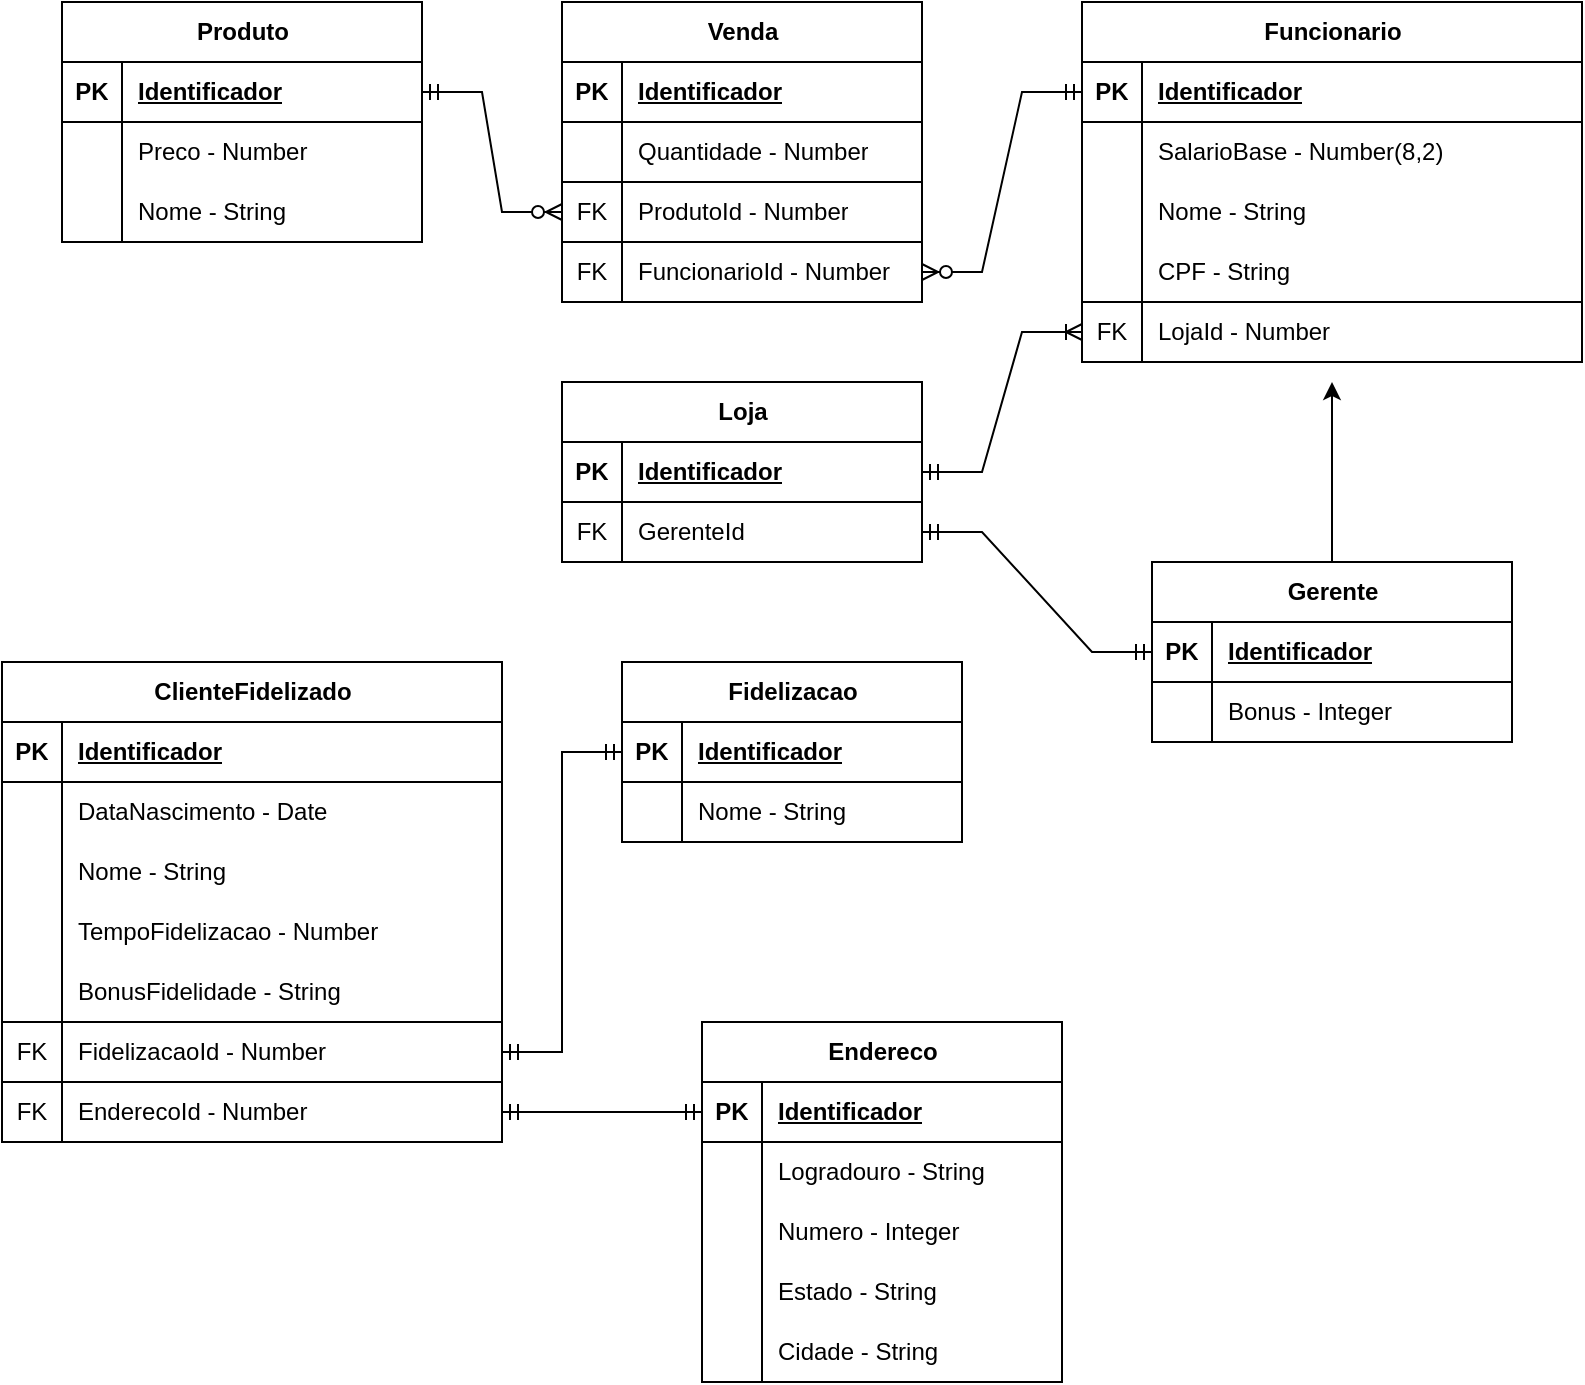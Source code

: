 <mxfile version="21.0.6" type="device"><diagram name="Page-1" id="fYE1gnI7xSVaQugN1KrR"><mxGraphModel dx="1434" dy="756" grid="1" gridSize="10" guides="1" tooltips="1" connect="1" arrows="1" fold="1" page="1" pageScale="1" pageWidth="850" pageHeight="1100" math="0" shadow="0"><root><mxCell id="0"/><mxCell id="1" parent="0"/><mxCell id="wuqIAxogHakff_HGpXwa-1" value="Produto" style="shape=table;startSize=30;container=1;collapsible=1;childLayout=tableLayout;fixedRows=1;rowLines=0;fontStyle=1;align=center;resizeLast=1;html=1;" parent="1" vertex="1"><mxGeometry x="50" y="10" width="180" height="120" as="geometry"/></mxCell><mxCell id="wuqIAxogHakff_HGpXwa-2" value="" style="shape=tableRow;horizontal=0;startSize=0;swimlaneHead=0;swimlaneBody=0;fillColor=none;collapsible=0;dropTarget=0;points=[[0,0.5],[1,0.5]];portConstraint=eastwest;top=0;left=0;right=0;bottom=1;" parent="wuqIAxogHakff_HGpXwa-1" vertex="1"><mxGeometry y="30" width="180" height="30" as="geometry"/></mxCell><mxCell id="wuqIAxogHakff_HGpXwa-3" value="PK" style="shape=partialRectangle;connectable=0;fillColor=none;top=0;left=0;bottom=0;right=0;fontStyle=1;overflow=hidden;whiteSpace=wrap;html=1;" parent="wuqIAxogHakff_HGpXwa-2" vertex="1"><mxGeometry width="30" height="30" as="geometry"><mxRectangle width="30" height="30" as="alternateBounds"/></mxGeometry></mxCell><mxCell id="wuqIAxogHakff_HGpXwa-4" value="Identificador" style="shape=partialRectangle;connectable=0;fillColor=none;top=0;left=0;bottom=0;right=0;align=left;spacingLeft=6;fontStyle=5;overflow=hidden;whiteSpace=wrap;html=1;" parent="wuqIAxogHakff_HGpXwa-2" vertex="1"><mxGeometry x="30" width="150" height="30" as="geometry"><mxRectangle width="150" height="30" as="alternateBounds"/></mxGeometry></mxCell><mxCell id="wuqIAxogHakff_HGpXwa-5" value="" style="shape=tableRow;horizontal=0;startSize=0;swimlaneHead=0;swimlaneBody=0;fillColor=none;collapsible=0;dropTarget=0;points=[[0,0.5],[1,0.5]];portConstraint=eastwest;top=0;left=0;right=0;bottom=0;" parent="wuqIAxogHakff_HGpXwa-1" vertex="1"><mxGeometry y="60" width="180" height="30" as="geometry"/></mxCell><mxCell id="wuqIAxogHakff_HGpXwa-6" value="" style="shape=partialRectangle;connectable=0;fillColor=none;top=0;left=0;bottom=0;right=0;editable=1;overflow=hidden;whiteSpace=wrap;html=1;" parent="wuqIAxogHakff_HGpXwa-5" vertex="1"><mxGeometry width="30" height="30" as="geometry"><mxRectangle width="30" height="30" as="alternateBounds"/></mxGeometry></mxCell><mxCell id="wuqIAxogHakff_HGpXwa-7" value="Preco - Number" style="shape=partialRectangle;connectable=0;fillColor=none;top=0;left=0;bottom=0;right=0;align=left;spacingLeft=6;overflow=hidden;whiteSpace=wrap;html=1;" parent="wuqIAxogHakff_HGpXwa-5" vertex="1"><mxGeometry x="30" width="150" height="30" as="geometry"><mxRectangle width="150" height="30" as="alternateBounds"/></mxGeometry></mxCell><mxCell id="wuqIAxogHakff_HGpXwa-8" value="" style="shape=tableRow;horizontal=0;startSize=0;swimlaneHead=0;swimlaneBody=0;fillColor=none;collapsible=0;dropTarget=0;points=[[0,0.5],[1,0.5]];portConstraint=eastwest;top=0;left=0;right=0;bottom=0;" parent="wuqIAxogHakff_HGpXwa-1" vertex="1"><mxGeometry y="90" width="180" height="30" as="geometry"/></mxCell><mxCell id="wuqIAxogHakff_HGpXwa-9" value="" style="shape=partialRectangle;connectable=0;fillColor=none;top=0;left=0;bottom=0;right=0;editable=1;overflow=hidden;whiteSpace=wrap;html=1;" parent="wuqIAxogHakff_HGpXwa-8" vertex="1"><mxGeometry width="30" height="30" as="geometry"><mxRectangle width="30" height="30" as="alternateBounds"/></mxGeometry></mxCell><mxCell id="wuqIAxogHakff_HGpXwa-10" value="Nome - String" style="shape=partialRectangle;connectable=0;fillColor=none;top=0;left=0;bottom=0;right=0;align=left;spacingLeft=6;overflow=hidden;whiteSpace=wrap;html=1;" parent="wuqIAxogHakff_HGpXwa-8" vertex="1"><mxGeometry x="30" width="150" height="30" as="geometry"><mxRectangle width="150" height="30" as="alternateBounds"/></mxGeometry></mxCell><mxCell id="KOiZcyOwkaGc8UHVzRIF-1" value="Funcionario" style="shape=table;startSize=30;container=1;collapsible=1;childLayout=tableLayout;fixedRows=1;rowLines=0;fontStyle=1;align=center;resizeLast=1;html=1;" parent="1" vertex="1"><mxGeometry x="560" y="10" width="250" height="180" as="geometry"/></mxCell><mxCell id="KOiZcyOwkaGc8UHVzRIF-2" value="" style="shape=tableRow;horizontal=0;startSize=0;swimlaneHead=0;swimlaneBody=0;fillColor=none;collapsible=0;dropTarget=0;points=[[0,0.5],[1,0.5]];portConstraint=eastwest;top=0;left=0;right=0;bottom=1;" parent="KOiZcyOwkaGc8UHVzRIF-1" vertex="1"><mxGeometry y="30" width="250" height="30" as="geometry"/></mxCell><mxCell id="KOiZcyOwkaGc8UHVzRIF-3" value="PK" style="shape=partialRectangle;connectable=0;fillColor=none;top=0;left=0;bottom=0;right=0;fontStyle=1;overflow=hidden;whiteSpace=wrap;html=1;" parent="KOiZcyOwkaGc8UHVzRIF-2" vertex="1"><mxGeometry width="30" height="30" as="geometry"><mxRectangle width="30" height="30" as="alternateBounds"/></mxGeometry></mxCell><mxCell id="KOiZcyOwkaGc8UHVzRIF-4" value="Identificador" style="shape=partialRectangle;connectable=0;fillColor=none;top=0;left=0;bottom=0;right=0;align=left;spacingLeft=6;fontStyle=5;overflow=hidden;whiteSpace=wrap;html=1;" parent="KOiZcyOwkaGc8UHVzRIF-2" vertex="1"><mxGeometry x="30" width="220" height="30" as="geometry"><mxRectangle width="220" height="30" as="alternateBounds"/></mxGeometry></mxCell><mxCell id="KOiZcyOwkaGc8UHVzRIF-5" value="" style="shape=tableRow;horizontal=0;startSize=0;swimlaneHead=0;swimlaneBody=0;fillColor=none;collapsible=0;dropTarget=0;points=[[0,0.5],[1,0.5]];portConstraint=eastwest;top=0;left=0;right=0;bottom=0;" parent="KOiZcyOwkaGc8UHVzRIF-1" vertex="1"><mxGeometry y="60" width="250" height="30" as="geometry"/></mxCell><mxCell id="KOiZcyOwkaGc8UHVzRIF-6" value="" style="shape=partialRectangle;connectable=0;fillColor=none;top=0;left=0;bottom=0;right=0;editable=1;overflow=hidden;whiteSpace=wrap;html=1;" parent="KOiZcyOwkaGc8UHVzRIF-5" vertex="1"><mxGeometry width="30" height="30" as="geometry"><mxRectangle width="30" height="30" as="alternateBounds"/></mxGeometry></mxCell><mxCell id="KOiZcyOwkaGc8UHVzRIF-7" value="SalarioBase - Number(8,2)" style="shape=partialRectangle;connectable=0;fillColor=none;top=0;left=0;bottom=0;right=0;align=left;spacingLeft=6;overflow=hidden;whiteSpace=wrap;html=1;" parent="KOiZcyOwkaGc8UHVzRIF-5" vertex="1"><mxGeometry x="30" width="220" height="30" as="geometry"><mxRectangle width="220" height="30" as="alternateBounds"/></mxGeometry></mxCell><mxCell id="KOiZcyOwkaGc8UHVzRIF-8" value="" style="shape=tableRow;horizontal=0;startSize=0;swimlaneHead=0;swimlaneBody=0;fillColor=none;collapsible=0;dropTarget=0;points=[[0,0.5],[1,0.5]];portConstraint=eastwest;top=0;left=0;right=0;bottom=0;" parent="KOiZcyOwkaGc8UHVzRIF-1" vertex="1"><mxGeometry y="90" width="250" height="30" as="geometry"/></mxCell><mxCell id="KOiZcyOwkaGc8UHVzRIF-9" value="" style="shape=partialRectangle;connectable=0;fillColor=none;top=0;left=0;bottom=0;right=0;editable=1;overflow=hidden;whiteSpace=wrap;html=1;" parent="KOiZcyOwkaGc8UHVzRIF-8" vertex="1"><mxGeometry width="30" height="30" as="geometry"><mxRectangle width="30" height="30" as="alternateBounds"/></mxGeometry></mxCell><mxCell id="KOiZcyOwkaGc8UHVzRIF-10" value="Nome - String" style="shape=partialRectangle;connectable=0;fillColor=none;top=0;left=0;bottom=0;right=0;align=left;spacingLeft=6;overflow=hidden;whiteSpace=wrap;html=1;" parent="KOiZcyOwkaGc8UHVzRIF-8" vertex="1"><mxGeometry x="30" width="220" height="30" as="geometry"><mxRectangle width="220" height="30" as="alternateBounds"/></mxGeometry></mxCell><mxCell id="KOiZcyOwkaGc8UHVzRIF-11" value="" style="shape=tableRow;horizontal=0;startSize=0;swimlaneHead=0;swimlaneBody=0;fillColor=none;collapsible=0;dropTarget=0;points=[[0,0.5],[1,0.5]];portConstraint=eastwest;top=0;left=0;right=0;bottom=0;" parent="KOiZcyOwkaGc8UHVzRIF-1" vertex="1"><mxGeometry y="120" width="250" height="30" as="geometry"/></mxCell><mxCell id="KOiZcyOwkaGc8UHVzRIF-12" value="" style="shape=partialRectangle;connectable=0;fillColor=none;top=0;left=0;bottom=0;right=0;editable=1;overflow=hidden;whiteSpace=wrap;html=1;" parent="KOiZcyOwkaGc8UHVzRIF-11" vertex="1"><mxGeometry width="30" height="30" as="geometry"><mxRectangle width="30" height="30" as="alternateBounds"/></mxGeometry></mxCell><mxCell id="KOiZcyOwkaGc8UHVzRIF-13" value="CPF - String" style="shape=partialRectangle;connectable=0;fillColor=none;top=0;left=0;bottom=0;right=0;align=left;spacingLeft=6;overflow=hidden;whiteSpace=wrap;html=1;" parent="KOiZcyOwkaGc8UHVzRIF-11" vertex="1"><mxGeometry x="30" width="220" height="30" as="geometry"><mxRectangle width="220" height="30" as="alternateBounds"/></mxGeometry></mxCell><mxCell id="91aqUufP4lW8qDGerXaD-58" style="shape=tableRow;horizontal=0;startSize=0;swimlaneHead=0;swimlaneBody=0;fillColor=none;collapsible=0;dropTarget=0;points=[[0,0.5],[1,0.5]];portConstraint=eastwest;top=0;left=0;right=0;bottom=0;" vertex="1" parent="KOiZcyOwkaGc8UHVzRIF-1"><mxGeometry y="150" width="250" height="30" as="geometry"/></mxCell><mxCell id="91aqUufP4lW8qDGerXaD-59" value="FK" style="shape=partialRectangle;connectable=0;fillColor=none;top=1;left=1;bottom=1;right=1;editable=1;overflow=hidden;whiteSpace=wrap;html=1;" vertex="1" parent="91aqUufP4lW8qDGerXaD-58"><mxGeometry width="30" height="30" as="geometry"><mxRectangle width="30" height="30" as="alternateBounds"/></mxGeometry></mxCell><mxCell id="91aqUufP4lW8qDGerXaD-60" value="LojaId - Number" style="shape=partialRectangle;connectable=0;fillColor=none;top=1;left=1;bottom=1;right=1;align=left;spacingLeft=6;overflow=hidden;whiteSpace=wrap;html=1;" vertex="1" parent="91aqUufP4lW8qDGerXaD-58"><mxGeometry x="30" width="220" height="30" as="geometry"><mxRectangle width="220" height="30" as="alternateBounds"/></mxGeometry></mxCell><mxCell id="KOiZcyOwkaGc8UHVzRIF-14" value="Fidelizacao" style="shape=table;startSize=30;container=1;collapsible=1;childLayout=tableLayout;fixedRows=1;rowLines=0;fontStyle=1;align=center;resizeLast=1;html=1;" parent="1" vertex="1"><mxGeometry x="330" y="340" width="170" height="90" as="geometry"/></mxCell><mxCell id="KOiZcyOwkaGc8UHVzRIF-15" value="" style="shape=tableRow;horizontal=0;startSize=0;swimlaneHead=0;swimlaneBody=0;fillColor=none;collapsible=0;dropTarget=0;points=[[0,0.5],[1,0.5]];portConstraint=eastwest;top=0;left=0;right=0;bottom=1;" parent="KOiZcyOwkaGc8UHVzRIF-14" vertex="1"><mxGeometry y="30" width="170" height="30" as="geometry"/></mxCell><mxCell id="KOiZcyOwkaGc8UHVzRIF-16" value="PK" style="shape=partialRectangle;connectable=0;fillColor=none;top=0;left=0;bottom=0;right=0;fontStyle=1;overflow=hidden;whiteSpace=wrap;html=1;" parent="KOiZcyOwkaGc8UHVzRIF-15" vertex="1"><mxGeometry width="30" height="30" as="geometry"><mxRectangle width="30" height="30" as="alternateBounds"/></mxGeometry></mxCell><mxCell id="KOiZcyOwkaGc8UHVzRIF-17" value="Identificador" style="shape=partialRectangle;connectable=0;fillColor=none;top=0;left=0;bottom=0;right=0;align=left;spacingLeft=6;fontStyle=5;overflow=hidden;whiteSpace=wrap;html=1;" parent="KOiZcyOwkaGc8UHVzRIF-15" vertex="1"><mxGeometry x="30" width="140" height="30" as="geometry"><mxRectangle width="140" height="30" as="alternateBounds"/></mxGeometry></mxCell><mxCell id="KOiZcyOwkaGc8UHVzRIF-21" value="" style="shape=tableRow;horizontal=0;startSize=0;swimlaneHead=0;swimlaneBody=0;fillColor=none;collapsible=0;dropTarget=0;points=[[0,0.5],[1,0.5]];portConstraint=eastwest;top=0;left=0;right=0;bottom=0;" parent="KOiZcyOwkaGc8UHVzRIF-14" vertex="1"><mxGeometry y="60" width="170" height="30" as="geometry"/></mxCell><mxCell id="KOiZcyOwkaGc8UHVzRIF-22" value="" style="shape=partialRectangle;connectable=0;fillColor=none;top=0;left=0;bottom=0;right=0;editable=1;overflow=hidden;whiteSpace=wrap;html=1;" parent="KOiZcyOwkaGc8UHVzRIF-21" vertex="1"><mxGeometry width="30" height="30" as="geometry"><mxRectangle width="30" height="30" as="alternateBounds"/></mxGeometry></mxCell><mxCell id="KOiZcyOwkaGc8UHVzRIF-23" value="Nome - String" style="shape=partialRectangle;connectable=0;fillColor=none;top=0;left=0;bottom=0;right=0;align=left;spacingLeft=6;overflow=hidden;whiteSpace=wrap;html=1;" parent="KOiZcyOwkaGc8UHVzRIF-21" vertex="1"><mxGeometry x="30" width="140" height="30" as="geometry"><mxRectangle width="140" height="30" as="alternateBounds"/></mxGeometry></mxCell><mxCell id="KOiZcyOwkaGc8UHVzRIF-27" value="ClienteFidelizado" style="shape=table;startSize=30;container=1;collapsible=1;childLayout=tableLayout;fixedRows=1;rowLines=0;fontStyle=1;align=center;resizeLast=1;html=1;" parent="1" vertex="1"><mxGeometry x="20" y="340" width="250" height="240" as="geometry"/></mxCell><mxCell id="KOiZcyOwkaGc8UHVzRIF-28" value="" style="shape=tableRow;horizontal=0;startSize=0;swimlaneHead=0;swimlaneBody=0;fillColor=none;collapsible=0;dropTarget=0;points=[[0,0.5],[1,0.5]];portConstraint=eastwest;top=0;left=0;right=0;bottom=1;" parent="KOiZcyOwkaGc8UHVzRIF-27" vertex="1"><mxGeometry y="30" width="250" height="30" as="geometry"/></mxCell><mxCell id="KOiZcyOwkaGc8UHVzRIF-29" value="PK" style="shape=partialRectangle;connectable=0;fillColor=none;top=0;left=0;bottom=0;right=0;fontStyle=1;overflow=hidden;whiteSpace=wrap;html=1;" parent="KOiZcyOwkaGc8UHVzRIF-28" vertex="1"><mxGeometry width="30" height="30" as="geometry"><mxRectangle width="30" height="30" as="alternateBounds"/></mxGeometry></mxCell><mxCell id="KOiZcyOwkaGc8UHVzRIF-30" value="Identificador" style="shape=partialRectangle;connectable=0;fillColor=none;top=0;left=0;bottom=0;right=0;align=left;spacingLeft=6;fontStyle=5;overflow=hidden;whiteSpace=wrap;html=1;" parent="KOiZcyOwkaGc8UHVzRIF-28" vertex="1"><mxGeometry x="30" width="220" height="30" as="geometry"><mxRectangle width="220" height="30" as="alternateBounds"/></mxGeometry></mxCell><mxCell id="KOiZcyOwkaGc8UHVzRIF-31" value="" style="shape=tableRow;horizontal=0;startSize=0;swimlaneHead=0;swimlaneBody=0;fillColor=none;collapsible=0;dropTarget=0;points=[[0,0.5],[1,0.5]];portConstraint=eastwest;top=0;left=0;right=0;bottom=0;" parent="KOiZcyOwkaGc8UHVzRIF-27" vertex="1"><mxGeometry y="60" width="250" height="30" as="geometry"/></mxCell><mxCell id="KOiZcyOwkaGc8UHVzRIF-32" value="" style="shape=partialRectangle;connectable=0;fillColor=none;top=0;left=0;bottom=0;right=0;editable=1;overflow=hidden;whiteSpace=wrap;html=1;" parent="KOiZcyOwkaGc8UHVzRIF-31" vertex="1"><mxGeometry width="30" height="30" as="geometry"><mxRectangle width="30" height="30" as="alternateBounds"/></mxGeometry></mxCell><mxCell id="KOiZcyOwkaGc8UHVzRIF-33" value="DataNascimento - Date" style="shape=partialRectangle;connectable=0;fillColor=none;top=0;left=0;bottom=0;right=0;align=left;spacingLeft=6;overflow=hidden;whiteSpace=wrap;html=1;" parent="KOiZcyOwkaGc8UHVzRIF-31" vertex="1"><mxGeometry x="30" width="220" height="30" as="geometry"><mxRectangle width="220" height="30" as="alternateBounds"/></mxGeometry></mxCell><mxCell id="KOiZcyOwkaGc8UHVzRIF-34" value="" style="shape=tableRow;horizontal=0;startSize=0;swimlaneHead=0;swimlaneBody=0;fillColor=none;collapsible=0;dropTarget=0;points=[[0,0.5],[1,0.5]];portConstraint=eastwest;top=0;left=0;right=0;bottom=0;" parent="KOiZcyOwkaGc8UHVzRIF-27" vertex="1"><mxGeometry y="90" width="250" height="30" as="geometry"/></mxCell><mxCell id="KOiZcyOwkaGc8UHVzRIF-35" value="" style="shape=partialRectangle;connectable=0;fillColor=none;top=0;left=0;bottom=0;right=0;editable=1;overflow=hidden;whiteSpace=wrap;html=1;" parent="KOiZcyOwkaGc8UHVzRIF-34" vertex="1"><mxGeometry width="30" height="30" as="geometry"><mxRectangle width="30" height="30" as="alternateBounds"/></mxGeometry></mxCell><mxCell id="KOiZcyOwkaGc8UHVzRIF-36" value="Nome - String" style="shape=partialRectangle;connectable=0;fillColor=none;top=0;left=0;bottom=0;right=0;align=left;spacingLeft=6;overflow=hidden;whiteSpace=wrap;html=1;" parent="KOiZcyOwkaGc8UHVzRIF-34" vertex="1"><mxGeometry x="30" width="220" height="30" as="geometry"><mxRectangle width="220" height="30" as="alternateBounds"/></mxGeometry></mxCell><mxCell id="KOiZcyOwkaGc8UHVzRIF-37" value="" style="shape=tableRow;horizontal=0;startSize=0;swimlaneHead=0;swimlaneBody=0;fillColor=none;collapsible=0;dropTarget=0;points=[[0,0.5],[1,0.5]];portConstraint=eastwest;top=0;left=0;right=0;bottom=0;" parent="KOiZcyOwkaGc8UHVzRIF-27" vertex="1"><mxGeometry y="120" width="250" height="30" as="geometry"/></mxCell><mxCell id="KOiZcyOwkaGc8UHVzRIF-38" value="" style="shape=partialRectangle;connectable=0;fillColor=none;top=0;left=0;bottom=0;right=0;editable=1;overflow=hidden;whiteSpace=wrap;html=1;" parent="KOiZcyOwkaGc8UHVzRIF-37" vertex="1"><mxGeometry width="30" height="30" as="geometry"><mxRectangle width="30" height="30" as="alternateBounds"/></mxGeometry></mxCell><mxCell id="KOiZcyOwkaGc8UHVzRIF-39" value="TempoFidelizacao - Number" style="shape=partialRectangle;connectable=0;fillColor=none;top=0;left=0;bottom=0;right=0;align=left;spacingLeft=6;overflow=hidden;whiteSpace=wrap;html=1;" parent="KOiZcyOwkaGc8UHVzRIF-37" vertex="1"><mxGeometry x="30" width="220" height="30" as="geometry"><mxRectangle width="220" height="30" as="alternateBounds"/></mxGeometry></mxCell><mxCell id="KOiZcyOwkaGc8UHVzRIF-63" style="shape=tableRow;horizontal=0;startSize=0;swimlaneHead=0;swimlaneBody=0;fillColor=none;collapsible=0;dropTarget=0;points=[[0,0.5],[1,0.5]];portConstraint=eastwest;top=0;left=0;right=0;bottom=0;" parent="KOiZcyOwkaGc8UHVzRIF-27" vertex="1"><mxGeometry y="150" width="250" height="30" as="geometry"/></mxCell><mxCell id="KOiZcyOwkaGc8UHVzRIF-64" style="shape=partialRectangle;connectable=0;fillColor=none;top=0;left=0;bottom=0;right=0;editable=1;overflow=hidden;whiteSpace=wrap;html=1;" parent="KOiZcyOwkaGc8UHVzRIF-63" vertex="1"><mxGeometry width="30" height="30" as="geometry"><mxRectangle width="30" height="30" as="alternateBounds"/></mxGeometry></mxCell><mxCell id="KOiZcyOwkaGc8UHVzRIF-65" value="BonusFidelidade - String" style="shape=partialRectangle;connectable=0;fillColor=none;top=0;left=0;bottom=0;right=0;align=left;spacingLeft=6;overflow=hidden;whiteSpace=wrap;html=1;" parent="KOiZcyOwkaGc8UHVzRIF-63" vertex="1"><mxGeometry x="30" width="220" height="30" as="geometry"><mxRectangle width="220" height="30" as="alternateBounds"/></mxGeometry></mxCell><mxCell id="KOiZcyOwkaGc8UHVzRIF-66" style="shape=tableRow;horizontal=0;startSize=0;swimlaneHead=0;swimlaneBody=0;fillColor=none;collapsible=0;dropTarget=0;points=[[0,0.5],[1,0.5]];portConstraint=eastwest;top=0;left=0;right=0;bottom=0;" parent="KOiZcyOwkaGc8UHVzRIF-27" vertex="1"><mxGeometry y="180" width="250" height="30" as="geometry"/></mxCell><mxCell id="KOiZcyOwkaGc8UHVzRIF-67" value="FK" style="shape=partialRectangle;connectable=0;fillColor=none;top=1;left=1;bottom=1;right=1;editable=1;overflow=hidden;whiteSpace=wrap;html=1;strokeColor=default;colspan=1;" parent="KOiZcyOwkaGc8UHVzRIF-66" vertex="1"><mxGeometry width="30" height="30" as="geometry"><mxRectangle width="30" height="30" as="alternateBounds"/></mxGeometry></mxCell><mxCell id="KOiZcyOwkaGc8UHVzRIF-68" value="FidelizacaoId - Number" style="shape=partialRectangle;connectable=0;fillColor=none;top=1;left=1;bottom=1;right=1;align=left;spacingLeft=6;overflow=hidden;whiteSpace=wrap;html=1;" parent="KOiZcyOwkaGc8UHVzRIF-66" vertex="1"><mxGeometry x="30" width="220" height="30" as="geometry"><mxRectangle width="220" height="30" as="alternateBounds"/></mxGeometry></mxCell><mxCell id="91aqUufP4lW8qDGerXaD-17" style="shape=tableRow;horizontal=0;startSize=0;swimlaneHead=0;swimlaneBody=0;fillColor=none;collapsible=0;dropTarget=0;points=[[0,0.5],[1,0.5]];portConstraint=eastwest;top=0;left=0;right=0;bottom=0;" vertex="1" parent="KOiZcyOwkaGc8UHVzRIF-27"><mxGeometry y="210" width="250" height="30" as="geometry"/></mxCell><mxCell id="91aqUufP4lW8qDGerXaD-18" value="FK" style="shape=partialRectangle;connectable=0;fillColor=none;top=1;left=1;bottom=1;right=1;editable=1;overflow=hidden;whiteSpace=wrap;html=1;strokeColor=default;" vertex="1" parent="91aqUufP4lW8qDGerXaD-17"><mxGeometry width="30" height="30" as="geometry"><mxRectangle width="30" height="30" as="alternateBounds"/></mxGeometry></mxCell><mxCell id="91aqUufP4lW8qDGerXaD-19" value="EnderecoId - Number" style="shape=partialRectangle;connectable=0;fillColor=none;top=1;left=1;bottom=1;right=1;align=left;spacingLeft=6;overflow=hidden;whiteSpace=wrap;html=1;" vertex="1" parent="91aqUufP4lW8qDGerXaD-17"><mxGeometry x="30" width="220" height="30" as="geometry"><mxRectangle width="220" height="30" as="alternateBounds"/></mxGeometry></mxCell><mxCell id="KOiZcyOwkaGc8UHVzRIF-69" value="Venda" style="shape=table;startSize=30;container=1;collapsible=1;childLayout=tableLayout;fixedRows=1;rowLines=0;fontStyle=1;align=center;resizeLast=1;html=1;" parent="1" vertex="1"><mxGeometry x="300" y="10" width="180" height="150" as="geometry"/></mxCell><mxCell id="KOiZcyOwkaGc8UHVzRIF-70" value="" style="shape=tableRow;horizontal=0;startSize=0;swimlaneHead=0;swimlaneBody=0;fillColor=none;collapsible=0;dropTarget=0;points=[[0,0.5],[1,0.5]];portConstraint=eastwest;top=0;left=0;right=0;bottom=1;" parent="KOiZcyOwkaGc8UHVzRIF-69" vertex="1"><mxGeometry y="30" width="180" height="30" as="geometry"/></mxCell><mxCell id="KOiZcyOwkaGc8UHVzRIF-71" value="PK" style="shape=partialRectangle;connectable=0;fillColor=none;top=0;left=0;bottom=0;right=0;fontStyle=1;overflow=hidden;whiteSpace=wrap;html=1;" parent="KOiZcyOwkaGc8UHVzRIF-70" vertex="1"><mxGeometry width="30" height="30" as="geometry"><mxRectangle width="30" height="30" as="alternateBounds"/></mxGeometry></mxCell><mxCell id="KOiZcyOwkaGc8UHVzRIF-72" value="Identificador" style="shape=partialRectangle;connectable=0;fillColor=none;top=0;left=0;bottom=0;right=0;align=left;spacingLeft=6;fontStyle=5;overflow=hidden;whiteSpace=wrap;html=1;" parent="KOiZcyOwkaGc8UHVzRIF-70" vertex="1"><mxGeometry x="30" width="150" height="30" as="geometry"><mxRectangle width="150" height="30" as="alternateBounds"/></mxGeometry></mxCell><mxCell id="KOiZcyOwkaGc8UHVzRIF-73" value="" style="shape=tableRow;horizontal=0;startSize=0;swimlaneHead=0;swimlaneBody=0;fillColor=none;collapsible=0;dropTarget=0;points=[[0,0.5],[1,0.5]];portConstraint=eastwest;top=0;left=0;right=0;bottom=0;" parent="KOiZcyOwkaGc8UHVzRIF-69" vertex="1"><mxGeometry y="60" width="180" height="30" as="geometry"/></mxCell><mxCell id="KOiZcyOwkaGc8UHVzRIF-74" value="" style="shape=partialRectangle;connectable=0;fillColor=none;top=0;left=0;bottom=0;right=0;editable=1;overflow=hidden;whiteSpace=wrap;html=1;" parent="KOiZcyOwkaGc8UHVzRIF-73" vertex="1"><mxGeometry width="30" height="30" as="geometry"><mxRectangle width="30" height="30" as="alternateBounds"/></mxGeometry></mxCell><mxCell id="KOiZcyOwkaGc8UHVzRIF-75" value="Quantidade - Number" style="shape=partialRectangle;connectable=0;fillColor=none;top=0;left=0;bottom=0;right=0;align=left;spacingLeft=6;overflow=hidden;whiteSpace=wrap;html=1;" parent="KOiZcyOwkaGc8UHVzRIF-73" vertex="1"><mxGeometry x="30" width="150" height="30" as="geometry"><mxRectangle width="150" height="30" as="alternateBounds"/></mxGeometry></mxCell><mxCell id="KOiZcyOwkaGc8UHVzRIF-79" value="" style="shape=tableRow;horizontal=0;startSize=0;swimlaneHead=0;swimlaneBody=0;fillColor=none;collapsible=0;dropTarget=0;points=[[0,0.5],[1,0.5]];portConstraint=eastwest;top=0;left=0;right=0;bottom=0;" parent="KOiZcyOwkaGc8UHVzRIF-69" vertex="1"><mxGeometry y="90" width="180" height="30" as="geometry"/></mxCell><mxCell id="KOiZcyOwkaGc8UHVzRIF-80" value="FK" style="shape=partialRectangle;connectable=0;fillColor=none;top=1;left=1;bottom=1;right=1;editable=1;overflow=hidden;whiteSpace=wrap;html=1;" parent="KOiZcyOwkaGc8UHVzRIF-79" vertex="1"><mxGeometry width="30" height="30" as="geometry"><mxRectangle width="30" height="30" as="alternateBounds"/></mxGeometry></mxCell><mxCell id="KOiZcyOwkaGc8UHVzRIF-81" value="ProdutoId - Number" style="shape=partialRectangle;connectable=0;fillColor=none;top=1;left=0;bottom=1;right=1;align=left;spacingLeft=6;overflow=hidden;whiteSpace=wrap;html=1;" parent="KOiZcyOwkaGc8UHVzRIF-79" vertex="1"><mxGeometry x="30" width="150" height="30" as="geometry"><mxRectangle width="150" height="30" as="alternateBounds"/></mxGeometry></mxCell><mxCell id="KOiZcyOwkaGc8UHVzRIF-76" value="" style="shape=tableRow;horizontal=0;startSize=0;swimlaneHead=0;swimlaneBody=0;fillColor=none;collapsible=0;dropTarget=0;points=[[0,0.5],[1,0.5]];portConstraint=eastwest;top=0;left=0;right=0;bottom=0;" parent="KOiZcyOwkaGc8UHVzRIF-69" vertex="1"><mxGeometry y="120" width="180" height="30" as="geometry"/></mxCell><mxCell id="KOiZcyOwkaGc8UHVzRIF-77" value="FK" style="shape=partialRectangle;connectable=0;fillColor=none;top=1;left=1;bottom=1;right=1;editable=1;overflow=hidden;whiteSpace=wrap;html=1;" parent="KOiZcyOwkaGc8UHVzRIF-76" vertex="1"><mxGeometry width="30" height="30" as="geometry"><mxRectangle width="30" height="30" as="alternateBounds"/></mxGeometry></mxCell><mxCell id="KOiZcyOwkaGc8UHVzRIF-78" value="FuncionarioId - Number" style="shape=partialRectangle;connectable=0;fillColor=none;top=1;left=0;bottom=1;right=1;align=left;spacingLeft=6;overflow=hidden;whiteSpace=wrap;html=1;" parent="KOiZcyOwkaGc8UHVzRIF-76" vertex="1"><mxGeometry x="30" width="150" height="30" as="geometry"><mxRectangle width="150" height="30" as="alternateBounds"/></mxGeometry></mxCell><mxCell id="91aqUufP4lW8qDGerXaD-1" value="Endereco" style="shape=table;startSize=30;container=1;collapsible=1;childLayout=tableLayout;fixedRows=1;rowLines=0;fontStyle=1;align=center;resizeLast=1;html=1;" vertex="1" parent="1"><mxGeometry x="370" y="520" width="180" height="180" as="geometry"/></mxCell><mxCell id="91aqUufP4lW8qDGerXaD-2" value="" style="shape=tableRow;horizontal=0;startSize=0;swimlaneHead=0;swimlaneBody=0;fillColor=none;collapsible=0;dropTarget=0;points=[[0,0.5],[1,0.5]];portConstraint=eastwest;top=0;left=0;right=0;bottom=1;" vertex="1" parent="91aqUufP4lW8qDGerXaD-1"><mxGeometry y="30" width="180" height="30" as="geometry"/></mxCell><mxCell id="91aqUufP4lW8qDGerXaD-3" value="PK" style="shape=partialRectangle;connectable=0;fillColor=none;top=0;left=0;bottom=0;right=0;fontStyle=1;overflow=hidden;whiteSpace=wrap;html=1;" vertex="1" parent="91aqUufP4lW8qDGerXaD-2"><mxGeometry width="30" height="30" as="geometry"><mxRectangle width="30" height="30" as="alternateBounds"/></mxGeometry></mxCell><mxCell id="91aqUufP4lW8qDGerXaD-4" value="Identificador" style="shape=partialRectangle;connectable=0;fillColor=none;top=0;left=0;bottom=0;right=0;align=left;spacingLeft=6;fontStyle=5;overflow=hidden;whiteSpace=wrap;html=1;" vertex="1" parent="91aqUufP4lW8qDGerXaD-2"><mxGeometry x="30" width="150" height="30" as="geometry"><mxRectangle width="150" height="30" as="alternateBounds"/></mxGeometry></mxCell><mxCell id="91aqUufP4lW8qDGerXaD-5" value="" style="shape=tableRow;horizontal=0;startSize=0;swimlaneHead=0;swimlaneBody=0;fillColor=none;collapsible=0;dropTarget=0;points=[[0,0.5],[1,0.5]];portConstraint=eastwest;top=0;left=0;right=0;bottom=0;" vertex="1" parent="91aqUufP4lW8qDGerXaD-1"><mxGeometry y="60" width="180" height="30" as="geometry"/></mxCell><mxCell id="91aqUufP4lW8qDGerXaD-6" value="" style="shape=partialRectangle;connectable=0;fillColor=none;top=0;left=0;bottom=0;right=0;editable=1;overflow=hidden;whiteSpace=wrap;html=1;" vertex="1" parent="91aqUufP4lW8qDGerXaD-5"><mxGeometry width="30" height="30" as="geometry"><mxRectangle width="30" height="30" as="alternateBounds"/></mxGeometry></mxCell><mxCell id="91aqUufP4lW8qDGerXaD-7" value="Logradouro - String" style="shape=partialRectangle;connectable=0;fillColor=none;top=0;left=0;bottom=0;right=0;align=left;spacingLeft=6;overflow=hidden;whiteSpace=wrap;html=1;" vertex="1" parent="91aqUufP4lW8qDGerXaD-5"><mxGeometry x="30" width="150" height="30" as="geometry"><mxRectangle width="150" height="30" as="alternateBounds"/></mxGeometry></mxCell><mxCell id="91aqUufP4lW8qDGerXaD-8" value="" style="shape=tableRow;horizontal=0;startSize=0;swimlaneHead=0;swimlaneBody=0;fillColor=none;collapsible=0;dropTarget=0;points=[[0,0.5],[1,0.5]];portConstraint=eastwest;top=0;left=0;right=0;bottom=0;" vertex="1" parent="91aqUufP4lW8qDGerXaD-1"><mxGeometry y="90" width="180" height="30" as="geometry"/></mxCell><mxCell id="91aqUufP4lW8qDGerXaD-9" value="" style="shape=partialRectangle;connectable=0;fillColor=none;top=0;left=0;bottom=0;right=0;editable=1;overflow=hidden;whiteSpace=wrap;html=1;" vertex="1" parent="91aqUufP4lW8qDGerXaD-8"><mxGeometry width="30" height="30" as="geometry"><mxRectangle width="30" height="30" as="alternateBounds"/></mxGeometry></mxCell><mxCell id="91aqUufP4lW8qDGerXaD-10" value="Numero - Integer" style="shape=partialRectangle;connectable=0;fillColor=none;top=0;left=0;bottom=0;right=0;align=left;spacingLeft=6;overflow=hidden;whiteSpace=wrap;html=1;" vertex="1" parent="91aqUufP4lW8qDGerXaD-8"><mxGeometry x="30" width="150" height="30" as="geometry"><mxRectangle width="150" height="30" as="alternateBounds"/></mxGeometry></mxCell><mxCell id="91aqUufP4lW8qDGerXaD-11" value="" style="shape=tableRow;horizontal=0;startSize=0;swimlaneHead=0;swimlaneBody=0;fillColor=none;collapsible=0;dropTarget=0;points=[[0,0.5],[1,0.5]];portConstraint=eastwest;top=0;left=0;right=0;bottom=0;" vertex="1" parent="91aqUufP4lW8qDGerXaD-1"><mxGeometry y="120" width="180" height="30" as="geometry"/></mxCell><mxCell id="91aqUufP4lW8qDGerXaD-12" value="" style="shape=partialRectangle;connectable=0;fillColor=none;top=0;left=0;bottom=0;right=0;editable=1;overflow=hidden;whiteSpace=wrap;html=1;" vertex="1" parent="91aqUufP4lW8qDGerXaD-11"><mxGeometry width="30" height="30" as="geometry"><mxRectangle width="30" height="30" as="alternateBounds"/></mxGeometry></mxCell><mxCell id="91aqUufP4lW8qDGerXaD-13" value="Estado - String" style="shape=partialRectangle;connectable=0;fillColor=none;top=0;left=0;bottom=0;right=0;align=left;spacingLeft=6;overflow=hidden;whiteSpace=wrap;html=1;" vertex="1" parent="91aqUufP4lW8qDGerXaD-11"><mxGeometry x="30" width="150" height="30" as="geometry"><mxRectangle width="150" height="30" as="alternateBounds"/></mxGeometry></mxCell><mxCell id="91aqUufP4lW8qDGerXaD-14" style="shape=tableRow;horizontal=0;startSize=0;swimlaneHead=0;swimlaneBody=0;fillColor=none;collapsible=0;dropTarget=0;points=[[0,0.5],[1,0.5]];portConstraint=eastwest;top=0;left=0;right=0;bottom=0;" vertex="1" parent="91aqUufP4lW8qDGerXaD-1"><mxGeometry y="150" width="180" height="30" as="geometry"/></mxCell><mxCell id="91aqUufP4lW8qDGerXaD-15" style="shape=partialRectangle;connectable=0;fillColor=none;top=0;left=0;bottom=0;right=0;editable=1;overflow=hidden;whiteSpace=wrap;html=1;" vertex="1" parent="91aqUufP4lW8qDGerXaD-14"><mxGeometry width="30" height="30" as="geometry"><mxRectangle width="30" height="30" as="alternateBounds"/></mxGeometry></mxCell><mxCell id="91aqUufP4lW8qDGerXaD-16" value="Cidade - String" style="shape=partialRectangle;connectable=0;fillColor=none;top=0;left=0;bottom=0;right=0;align=left;spacingLeft=6;overflow=hidden;whiteSpace=wrap;html=1;" vertex="1" parent="91aqUufP4lW8qDGerXaD-14"><mxGeometry x="30" width="150" height="30" as="geometry"><mxRectangle width="150" height="30" as="alternateBounds"/></mxGeometry></mxCell><mxCell id="91aqUufP4lW8qDGerXaD-27" value="" style="edgeStyle=entityRelationEdgeStyle;fontSize=12;html=1;endArrow=ERmandOne;startArrow=ERmandOne;rounded=0;entryX=1;entryY=0.5;entryDx=0;entryDy=0;exitX=0;exitY=0.5;exitDx=0;exitDy=0;" edge="1" parent="1" source="91aqUufP4lW8qDGerXaD-2" target="91aqUufP4lW8qDGerXaD-17"><mxGeometry width="100" height="100" relative="1" as="geometry"><mxPoint x="380" y="320" as="sourcePoint"/><mxPoint x="480" y="220" as="targetPoint"/></mxGeometry></mxCell><mxCell id="91aqUufP4lW8qDGerXaD-28" value="" style="edgeStyle=entityRelationEdgeStyle;fontSize=12;html=1;endArrow=ERmandOne;startArrow=ERmandOne;rounded=0;exitX=0;exitY=0.5;exitDx=0;exitDy=0;entryX=1;entryY=0.5;entryDx=0;entryDy=0;" edge="1" parent="1" source="KOiZcyOwkaGc8UHVzRIF-15" target="KOiZcyOwkaGc8UHVzRIF-66"><mxGeometry width="100" height="100" relative="1" as="geometry"><mxPoint x="500" y="360" as="sourcePoint"/><mxPoint x="560" y="220" as="targetPoint"/></mxGeometry></mxCell><mxCell id="91aqUufP4lW8qDGerXaD-31" value="Loja" style="shape=table;startSize=30;container=1;collapsible=1;childLayout=tableLayout;fixedRows=1;rowLines=0;fontStyle=1;align=center;resizeLast=1;html=1;" vertex="1" parent="1"><mxGeometry x="300" y="200" width="180" height="90" as="geometry"/></mxCell><mxCell id="91aqUufP4lW8qDGerXaD-32" value="" style="shape=tableRow;horizontal=0;startSize=0;swimlaneHead=0;swimlaneBody=0;fillColor=none;collapsible=0;dropTarget=0;points=[[0,0.5],[1,0.5]];portConstraint=eastwest;top=0;left=0;right=0;bottom=1;" vertex="1" parent="91aqUufP4lW8qDGerXaD-31"><mxGeometry y="30" width="180" height="30" as="geometry"/></mxCell><mxCell id="91aqUufP4lW8qDGerXaD-33" value="PK" style="shape=partialRectangle;connectable=0;fillColor=none;top=0;left=0;bottom=0;right=0;fontStyle=1;overflow=hidden;whiteSpace=wrap;html=1;" vertex="1" parent="91aqUufP4lW8qDGerXaD-32"><mxGeometry width="30" height="30" as="geometry"><mxRectangle width="30" height="30" as="alternateBounds"/></mxGeometry></mxCell><mxCell id="91aqUufP4lW8qDGerXaD-34" value="Identificador" style="shape=partialRectangle;connectable=0;fillColor=none;top=0;left=0;bottom=0;right=0;align=left;spacingLeft=6;fontStyle=5;overflow=hidden;whiteSpace=wrap;html=1;" vertex="1" parent="91aqUufP4lW8qDGerXaD-32"><mxGeometry x="30" width="150" height="30" as="geometry"><mxRectangle width="150" height="30" as="alternateBounds"/></mxGeometry></mxCell><mxCell id="91aqUufP4lW8qDGerXaD-35" value="" style="shape=tableRow;horizontal=0;startSize=0;swimlaneHead=0;swimlaneBody=0;fillColor=none;collapsible=0;dropTarget=0;points=[[0,0.5],[1,0.5]];portConstraint=eastwest;top=0;left=0;right=0;bottom=0;" vertex="1" parent="91aqUufP4lW8qDGerXaD-31"><mxGeometry y="60" width="180" height="30" as="geometry"/></mxCell><mxCell id="91aqUufP4lW8qDGerXaD-36" value="FK" style="shape=partialRectangle;connectable=0;fillColor=none;top=1;left=1;bottom=1;right=1;editable=1;overflow=hidden;whiteSpace=wrap;html=1;" vertex="1" parent="91aqUufP4lW8qDGerXaD-35"><mxGeometry width="30" height="30" as="geometry"><mxRectangle width="30" height="30" as="alternateBounds"/></mxGeometry></mxCell><mxCell id="91aqUufP4lW8qDGerXaD-37" value="GerenteId" style="shape=partialRectangle;connectable=0;fillColor=none;top=1;left=1;bottom=1;right=1;align=left;spacingLeft=6;overflow=hidden;whiteSpace=wrap;html=1;" vertex="1" parent="91aqUufP4lW8qDGerXaD-35"><mxGeometry x="30" width="150" height="30" as="geometry"><mxRectangle width="150" height="30" as="alternateBounds"/></mxGeometry></mxCell><mxCell id="91aqUufP4lW8qDGerXaD-67" style="edgeStyle=orthogonalEdgeStyle;rounded=0;orthogonalLoop=1;jettySize=auto;html=1;" edge="1" parent="1" source="91aqUufP4lW8qDGerXaD-44"><mxGeometry relative="1" as="geometry"><mxPoint x="685" y="200" as="targetPoint"/></mxGeometry></mxCell><mxCell id="91aqUufP4lW8qDGerXaD-44" value="Gerente" style="shape=table;startSize=30;container=1;collapsible=1;childLayout=tableLayout;fixedRows=1;rowLines=0;fontStyle=1;align=center;resizeLast=1;html=1;" vertex="1" parent="1"><mxGeometry x="595" y="290" width="180" height="90" as="geometry"/></mxCell><mxCell id="91aqUufP4lW8qDGerXaD-45" value="" style="shape=tableRow;horizontal=0;startSize=0;swimlaneHead=0;swimlaneBody=0;fillColor=none;collapsible=0;dropTarget=0;points=[[0,0.5],[1,0.5]];portConstraint=eastwest;top=0;left=0;right=0;bottom=1;" vertex="1" parent="91aqUufP4lW8qDGerXaD-44"><mxGeometry y="30" width="180" height="30" as="geometry"/></mxCell><mxCell id="91aqUufP4lW8qDGerXaD-46" value="PK" style="shape=partialRectangle;connectable=0;fillColor=none;top=0;left=0;bottom=0;right=0;fontStyle=1;overflow=hidden;whiteSpace=wrap;html=1;" vertex="1" parent="91aqUufP4lW8qDGerXaD-45"><mxGeometry width="30" height="30" as="geometry"><mxRectangle width="30" height="30" as="alternateBounds"/></mxGeometry></mxCell><mxCell id="91aqUufP4lW8qDGerXaD-47" value="Identificador" style="shape=partialRectangle;connectable=0;fillColor=none;top=0;left=0;bottom=0;right=0;align=left;spacingLeft=6;fontStyle=5;overflow=hidden;whiteSpace=wrap;html=1;" vertex="1" parent="91aqUufP4lW8qDGerXaD-45"><mxGeometry x="30" width="150" height="30" as="geometry"><mxRectangle width="150" height="30" as="alternateBounds"/></mxGeometry></mxCell><mxCell id="91aqUufP4lW8qDGerXaD-48" value="" style="shape=tableRow;horizontal=0;startSize=0;swimlaneHead=0;swimlaneBody=0;fillColor=none;collapsible=0;dropTarget=0;points=[[0,0.5],[1,0.5]];portConstraint=eastwest;top=0;left=0;right=0;bottom=0;" vertex="1" parent="91aqUufP4lW8qDGerXaD-44"><mxGeometry y="60" width="180" height="30" as="geometry"/></mxCell><mxCell id="91aqUufP4lW8qDGerXaD-49" value="" style="shape=partialRectangle;connectable=0;fillColor=none;top=0;left=0;bottom=0;right=0;editable=1;overflow=hidden;whiteSpace=wrap;html=1;" vertex="1" parent="91aqUufP4lW8qDGerXaD-48"><mxGeometry width="30" height="30" as="geometry"><mxRectangle width="30" height="30" as="alternateBounds"/></mxGeometry></mxCell><mxCell id="91aqUufP4lW8qDGerXaD-50" value="Bonus - Integer" style="shape=partialRectangle;connectable=0;fillColor=none;top=0;left=0;bottom=0;right=0;align=left;spacingLeft=6;overflow=hidden;whiteSpace=wrap;html=1;" vertex="1" parent="91aqUufP4lW8qDGerXaD-48"><mxGeometry x="30" width="150" height="30" as="geometry"><mxRectangle width="150" height="30" as="alternateBounds"/></mxGeometry></mxCell><mxCell id="91aqUufP4lW8qDGerXaD-61" value="" style="edgeStyle=entityRelationEdgeStyle;fontSize=12;html=1;endArrow=ERmandOne;startArrow=ERmandOne;rounded=0;entryX=0;entryY=0.5;entryDx=0;entryDy=0;exitX=1;exitY=0.5;exitDx=0;exitDy=0;" edge="1" parent="1" source="91aqUufP4lW8qDGerXaD-35" target="91aqUufP4lW8qDGerXaD-45"><mxGeometry width="100" height="100" relative="1" as="geometry"><mxPoint x="530" y="360" as="sourcePoint"/><mxPoint x="370" y="670" as="targetPoint"/></mxGeometry></mxCell><mxCell id="91aqUufP4lW8qDGerXaD-64" value="" style="edgeStyle=entityRelationEdgeStyle;fontSize=12;html=1;endArrow=ERzeroToMany;startArrow=ERmandOne;rounded=0;entryX=0;entryY=0.5;entryDx=0;entryDy=0;exitX=1;exitY=0.5;exitDx=0;exitDy=0;" edge="1" parent="1" source="wuqIAxogHakff_HGpXwa-2" target="KOiZcyOwkaGc8UHVzRIF-79"><mxGeometry width="100" height="100" relative="1" as="geometry"><mxPoint x="50" y="135" as="sourcePoint"/><mxPoint x="150" y="35" as="targetPoint"/></mxGeometry></mxCell><mxCell id="91aqUufP4lW8qDGerXaD-65" value="" style="edgeStyle=entityRelationEdgeStyle;fontSize=12;html=1;endArrow=ERzeroToMany;startArrow=ERmandOne;rounded=0;entryX=1;entryY=0.5;entryDx=0;entryDy=0;exitX=0;exitY=0.5;exitDx=0;exitDy=0;" edge="1" parent="1" source="KOiZcyOwkaGc8UHVzRIF-2" target="KOiZcyOwkaGc8UHVzRIF-76"><mxGeometry width="100" height="100" relative="1" as="geometry"><mxPoint x="20" y="120" as="sourcePoint"/><mxPoint x="220" y="170" as="targetPoint"/></mxGeometry></mxCell><mxCell id="91aqUufP4lW8qDGerXaD-66" value="" style="edgeStyle=entityRelationEdgeStyle;fontSize=12;html=1;endArrow=ERoneToMany;startArrow=ERmandOne;rounded=0;exitX=1;exitY=0.5;exitDx=0;exitDy=0;entryX=0;entryY=0.5;entryDx=0;entryDy=0;" edge="1" parent="1" source="91aqUufP4lW8qDGerXaD-32" target="91aqUufP4lW8qDGerXaD-58"><mxGeometry width="100" height="100" relative="1" as="geometry"><mxPoint x="450" y="570" as="sourcePoint"/><mxPoint x="550" y="470" as="targetPoint"/></mxGeometry></mxCell></root></mxGraphModel></diagram></mxfile>